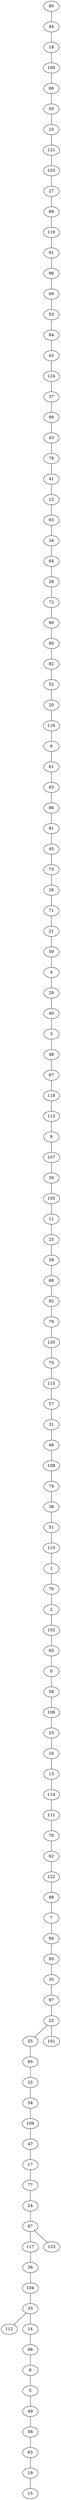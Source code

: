 graph {
80 -- 44[weight=30]
44 -- 18[weight=60]
18 -- 100[weight=60]
100 -- 66[weight=56]
66 -- 50[weight=51]
50 -- 10[weight=13]
10 -- 121[weight=28]
121 -- 103[weight=57]
103 -- 27[weight=35]
27 -- 89[weight=17]
89 -- 119[weight=35]
119 -- 91[weight=61]
91 -- 96[weight=35]
96 -- 69[weight=48]
69 -- 53[weight=7]
53 -- 84[weight=23]
84 -- 42[weight=31]
42 -- 124[weight=15]
124 -- 37[weight=34]
37 -- 99[weight=47]
99 -- 43[weight=18]
43 -- 78[weight=12]
78 -- 41[weight=42]
41 -- 12[weight=59]
12 -- 63[weight=37]
63 -- 34[weight=33]
34 -- 64[weight=10]
64 -- 28[weight=30]
28 -- 72[weight=21]
72 -- 90[weight=30]
90 -- 60[weight=2]
60 -- 82[weight=55]
82 -- 52[weight=1]
52 -- 20[weight=10]
20 -- 116[weight=24]
116 -- 6[weight=60]
6 -- 61[weight=13]
61 -- 93[weight=54]
93 -- 86[weight=23]
86 -- 81[weight=57]
81 -- 45[weight=51]
45 -- 73[weight=4]
73 -- 26[weight=29]
26 -- 71[weight=50]
71 -- 21[weight=1]
21 -- 59[weight=55]
59 -- 4[weight=41]
4 -- 29[weight=49]
29 -- 40[weight=0]
40 -- 3[weight=56]
3 -- 48[weight=42]
48 -- 67[weight=14]
67 -- 118[weight=24]
118 -- 113[weight=54]
113 -- 9[weight=36]
9 -- 107[weight=26]
107 -- 30[weight=55]
30 -- 105[weight=46]
105 -- 11[weight=29]
11 -- 25[weight=0]
25 -- 39[weight=20]
39 -- 68[weight=50]
68 -- 92[weight=36]
92 -- 79[weight=50]
79 -- 120[weight=53]
120 -- 75[weight=33]
75 -- 115[weight=41]
115 -- 57[weight=46]
57 -- 31[weight=41]
31 -- 46[weight=5]
46 -- 108[weight=6]
108 -- 74[weight=56]
74 -- 38[weight=11]
38 -- 51[weight=28]
51 -- 110[weight=21]
110 -- 1[weight=48]
1 -- 76[weight=15]
76 -- 2[weight=35]
2 -- 102[weight=43]
102 -- 65[weight=59]
65 -- 0[weight=27]
0 -- 58[weight=18]
58 -- 106[weight=13]
106 -- 23[weight=28]
23 -- 16[weight=6]
16 -- 13[weight=59]
13 -- 114[weight=24]
114 -- 111[weight=49]
111 -- 70[weight=4]
70 -- 62[weight=56]
62 -- 122[weight=20]
122 -- 88[weight=34]
88 -- 7[weight=38]
7 -- 94[weight=30]
94 -- 95[weight=31]
95 -- 35[weight=38]
35 -- 97[weight=47]
97 -- 22[weight=49]
22 -- 55[weight=21]
55 -- 85[weight=40]
85 -- 32[weight=7]
32 -- 54[weight=8]
54 -- 109[weight=1]
109 -- 47[weight=36]
47 -- 17[weight=20]
17 -- 77[weight=58]
77 -- 24[weight=2]
24 -- 87[weight=50]
87 -- 117[weight=60]
117 -- 36[weight=33]
36 -- 104[weight=1]
104 -- 33[weight=54]
33 -- 112[weight=7]
33 -- 14[weight=32]
14 -- 98[weight=22]
98 -- 8[weight=45]
8 -- 5[weight=49]
5 -- 49[weight=14]
49 -- 56[weight=31]
56 -- 83[weight=36]
83 -- 19[weight=22]
19 -- 15[weight=29]
87 -- 123[weight=50]
22 -- 101[weight=56]
}
